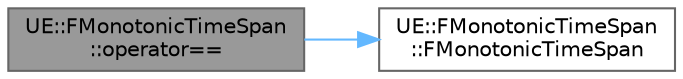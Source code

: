 digraph "UE::FMonotonicTimeSpan::operator=="
{
 // INTERACTIVE_SVG=YES
 // LATEX_PDF_SIZE
  bgcolor="transparent";
  edge [fontname=Helvetica,fontsize=10,labelfontname=Helvetica,labelfontsize=10];
  node [fontname=Helvetica,fontsize=10,shape=box,height=0.2,width=0.4];
  rankdir="LR";
  Node1 [id="Node000001",label="UE::FMonotonicTimeSpan\l::operator==",height=0.2,width=0.4,color="gray40", fillcolor="grey60", style="filled", fontcolor="black",tooltip=" "];
  Node1 -> Node2 [id="edge1_Node000001_Node000002",color="steelblue1",style="solid",tooltip=" "];
  Node2 [id="Node000002",label="UE::FMonotonicTimeSpan\l::FMonotonicTimeSpan",height=0.2,width=0.4,color="grey40", fillcolor="white", style="filled",URL="$df/d4b/structUE_1_1FMonotonicTimeSpan.html#a8bcba0bb80e78001cc30e8b0003d44f9",tooltip=" "];
}
